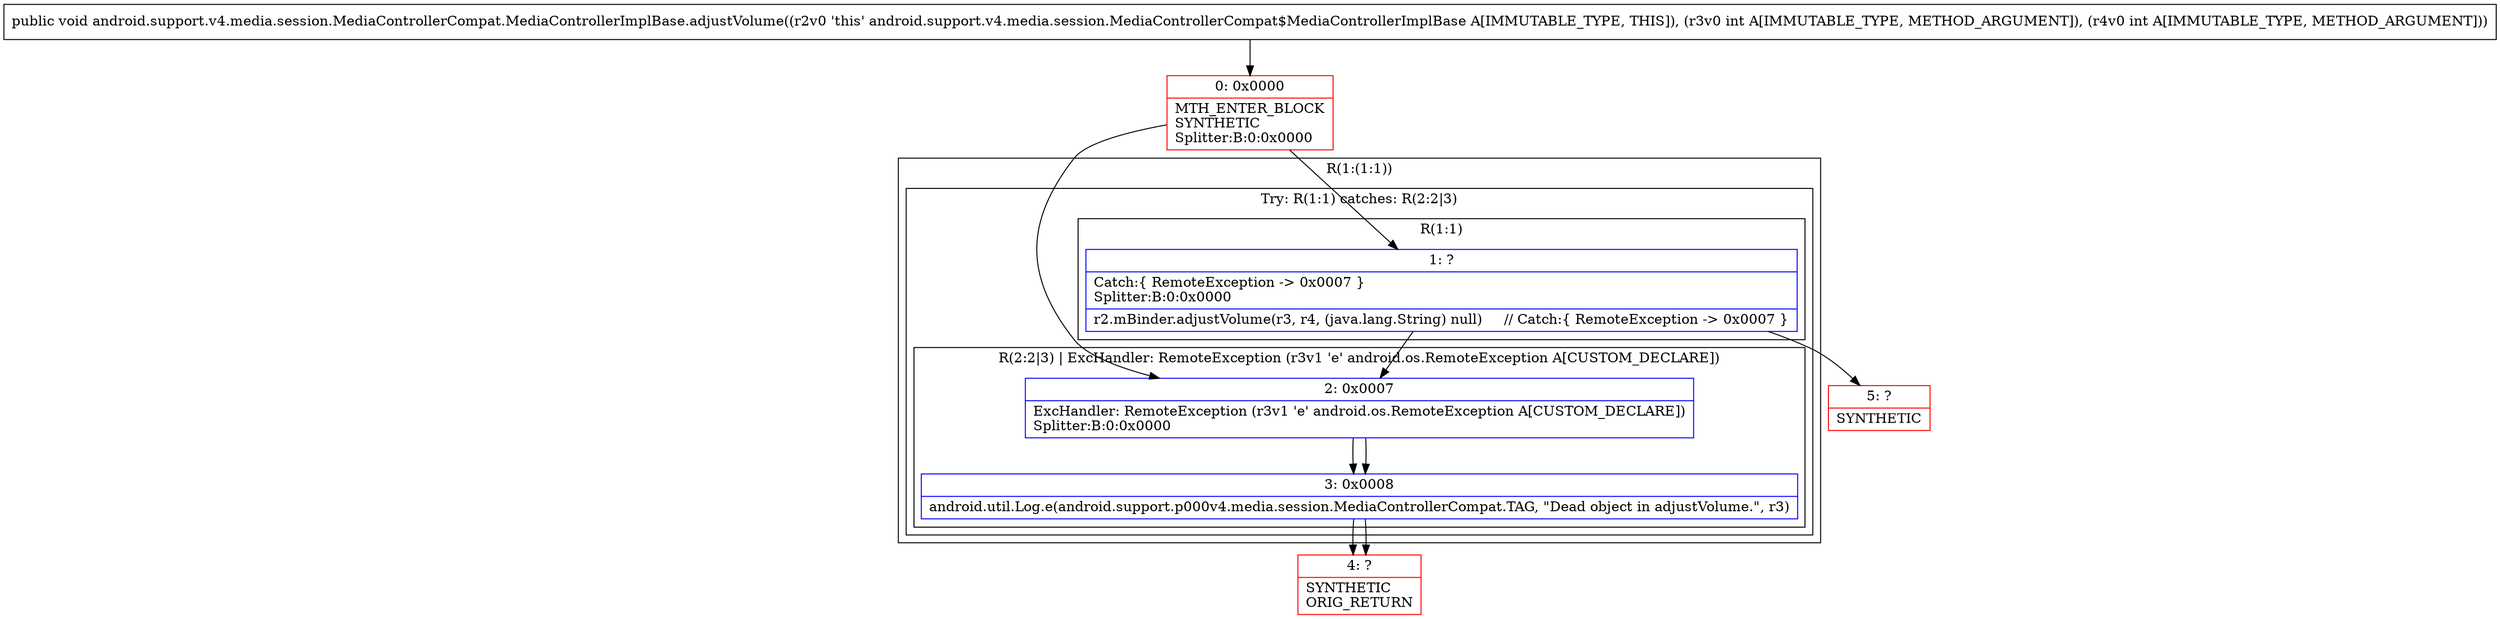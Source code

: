 digraph "CFG forandroid.support.v4.media.session.MediaControllerCompat.MediaControllerImplBase.adjustVolume(II)V" {
subgraph cluster_Region_1764747747 {
label = "R(1:(1:1))";
node [shape=record,color=blue];
subgraph cluster_TryCatchRegion_1396152260 {
label = "Try: R(1:1) catches: R(2:2|3)";
node [shape=record,color=blue];
subgraph cluster_Region_899345296 {
label = "R(1:1)";
node [shape=record,color=blue];
Node_1 [shape=record,label="{1\:\ ?|Catch:\{ RemoteException \-\> 0x0007 \}\lSplitter:B:0:0x0000\l|r2.mBinder.adjustVolume(r3, r4, (java.lang.String) null)     \/\/ Catch:\{ RemoteException \-\> 0x0007 \}\l}"];
}
subgraph cluster_Region_1706583813 {
label = "R(2:2|3) | ExcHandler: RemoteException (r3v1 'e' android.os.RemoteException A[CUSTOM_DECLARE])\l";
node [shape=record,color=blue];
Node_2 [shape=record,label="{2\:\ 0x0007|ExcHandler: RemoteException (r3v1 'e' android.os.RemoteException A[CUSTOM_DECLARE])\lSplitter:B:0:0x0000\l}"];
Node_3 [shape=record,label="{3\:\ 0x0008|android.util.Log.e(android.support.p000v4.media.session.MediaControllerCompat.TAG, \"Dead object in adjustVolume.\", r3)\l}"];
}
}
}
subgraph cluster_Region_1706583813 {
label = "R(2:2|3) | ExcHandler: RemoteException (r3v1 'e' android.os.RemoteException A[CUSTOM_DECLARE])\l";
node [shape=record,color=blue];
Node_2 [shape=record,label="{2\:\ 0x0007|ExcHandler: RemoteException (r3v1 'e' android.os.RemoteException A[CUSTOM_DECLARE])\lSplitter:B:0:0x0000\l}"];
Node_3 [shape=record,label="{3\:\ 0x0008|android.util.Log.e(android.support.p000v4.media.session.MediaControllerCompat.TAG, \"Dead object in adjustVolume.\", r3)\l}"];
}
Node_0 [shape=record,color=red,label="{0\:\ 0x0000|MTH_ENTER_BLOCK\lSYNTHETIC\lSplitter:B:0:0x0000\l}"];
Node_4 [shape=record,color=red,label="{4\:\ ?|SYNTHETIC\lORIG_RETURN\l}"];
Node_5 [shape=record,color=red,label="{5\:\ ?|SYNTHETIC\l}"];
MethodNode[shape=record,label="{public void android.support.v4.media.session.MediaControllerCompat.MediaControllerImplBase.adjustVolume((r2v0 'this' android.support.v4.media.session.MediaControllerCompat$MediaControllerImplBase A[IMMUTABLE_TYPE, THIS]), (r3v0 int A[IMMUTABLE_TYPE, METHOD_ARGUMENT]), (r4v0 int A[IMMUTABLE_TYPE, METHOD_ARGUMENT])) }"];
MethodNode -> Node_0;
Node_1 -> Node_2;
Node_1 -> Node_5;
Node_2 -> Node_3;
Node_3 -> Node_4;
Node_2 -> Node_3;
Node_3 -> Node_4;
Node_0 -> Node_1;
Node_0 -> Node_2;
}

